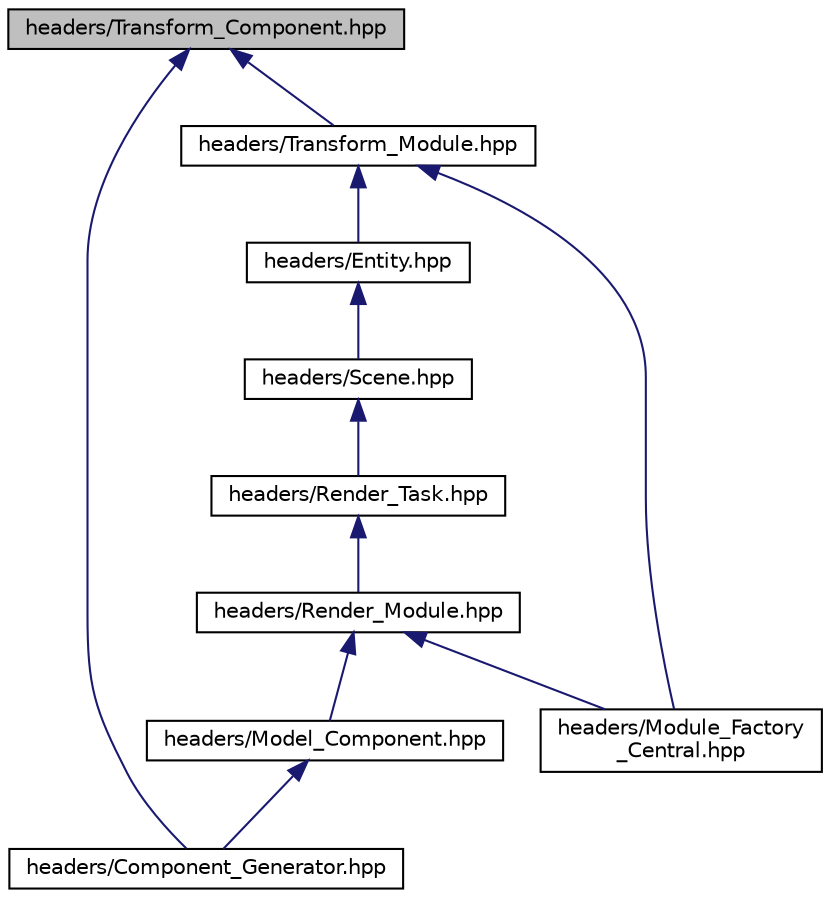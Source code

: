 digraph "headers/Transform_Component.hpp"
{
 // LATEX_PDF_SIZE
  edge [fontname="Helvetica",fontsize="10",labelfontname="Helvetica",labelfontsize="10"];
  node [fontname="Helvetica",fontsize="10",shape=record];
  Node6 [label="headers/Transform_Component.hpp",height=0.2,width=0.4,color="black", fillcolor="grey75", style="filled", fontcolor="black",tooltip="Component in charge of process the transformation matrices(position, scale, rotation) and the visibil..."];
  Node6 -> Node7 [dir="back",color="midnightblue",fontsize="10",style="solid"];
  Node7 [label="headers/Component_Generator.hpp",height=0.2,width=0.4,color="black", fillcolor="white", style="filled",URL="$d2/de4/_component___generator_8hpp.html",tooltip="Generator of components, store and create components."];
  Node6 -> Node8 [dir="back",color="midnightblue",fontsize="10",style="solid"];
  Node8 [label="headers/Transform_Module.hpp",height=0.2,width=0.4,color="black", fillcolor="white", style="filled",URL="$d3/dfa/_transform___module_8hpp.html",tooltip="Module of the transform components."];
  Node8 -> Node9 [dir="back",color="midnightblue",fontsize="10",style="solid"];
  Node9 [label="headers/Entity.hpp",height=0.2,width=0.4,color="black", fillcolor="white", style="filled",URL="$d2/db6/_entity_8hpp.html",tooltip="Entity class. An entity is an object that belongs to an engine's scene and has components."];
  Node9 -> Node10 [dir="back",color="midnightblue",fontsize="10",style="solid"];
  Node10 [label="headers/Scene.hpp",height=0.2,width=0.4,color="black", fillcolor="white", style="filled",URL="$d0/d8f/_scene_8hpp.html",tooltip=" "];
  Node10 -> Node11 [dir="back",color="midnightblue",fontsize="10",style="solid"];
  Node11 [label="headers/Render_Task.hpp",height=0.2,width=0.4,color="black", fillcolor="white", style="filled",URL="$db/df5/_render___task_8hpp.html",tooltip="Task of the render module."];
  Node11 -> Node12 [dir="back",color="midnightblue",fontsize="10",style="solid"];
  Node12 [label="headers/Render_Module.hpp",height=0.2,width=0.4,color="black", fillcolor="white", style="filled",URL="$de/d59/_render___module_8hpp.html",tooltip="Module of the render type components (model, camera and light). Create components and store the task ..."];
  Node12 -> Node13 [dir="back",color="midnightblue",fontsize="10",style="solid"];
  Node13 [label="headers/Model_Component.hpp",height=0.2,width=0.4,color="black", fillcolor="white", style="filled",URL="$d0/da4/_model___component_8hpp.html",tooltip="Component that stores a 3d mesh and process it's information and attributes."];
  Node13 -> Node7 [dir="back",color="midnightblue",fontsize="10",style="solid"];
  Node12 -> Node14 [dir="back",color="midnightblue",fontsize="10",style="solid"];
  Node14 [label="headers/Module_Factory\l_Central.hpp",height=0.2,width=0.4,color="black", fillcolor="white", style="filled",URL="$da/dc1/_module___factory___central_8hpp.html",tooltip="Patch to the problem of auto-registration of static members in cpp files. Registers and stores the mo..."];
  Node8 -> Node14 [dir="back",color="midnightblue",fontsize="10",style="solid"];
}
